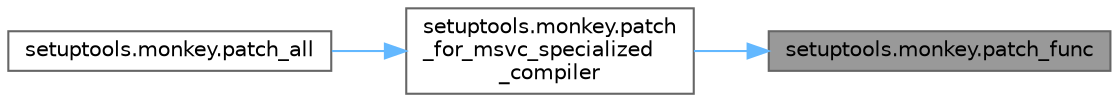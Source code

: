 digraph "setuptools.monkey.patch_func"
{
 // LATEX_PDF_SIZE
  bgcolor="transparent";
  edge [fontname=Helvetica,fontsize=10,labelfontname=Helvetica,labelfontsize=10];
  node [fontname=Helvetica,fontsize=10,shape=box,height=0.2,width=0.4];
  rankdir="RL";
  Node1 [id="Node000001",label="setuptools.monkey.patch_func",height=0.2,width=0.4,color="gray40", fillcolor="grey60", style="filled", fontcolor="black",tooltip=" "];
  Node1 -> Node2 [id="edge1_Node000001_Node000002",dir="back",color="steelblue1",style="solid",tooltip=" "];
  Node2 [id="Node000002",label="setuptools.monkey.patch\l_for_msvc_specialized\l_compiler",height=0.2,width=0.4,color="grey40", fillcolor="white", style="filled",URL="$namespacesetuptools_1_1monkey.html#aa61c598b24bda0000a5450e7901202c8",tooltip=" "];
  Node2 -> Node3 [id="edge2_Node000002_Node000003",dir="back",color="steelblue1",style="solid",tooltip=" "];
  Node3 [id="Node000003",label="setuptools.monkey.patch_all",height=0.2,width=0.4,color="grey40", fillcolor="white", style="filled",URL="$namespacesetuptools_1_1monkey.html#af3ddd650b2d211ab486940c8ab78fd86",tooltip=" "];
}
